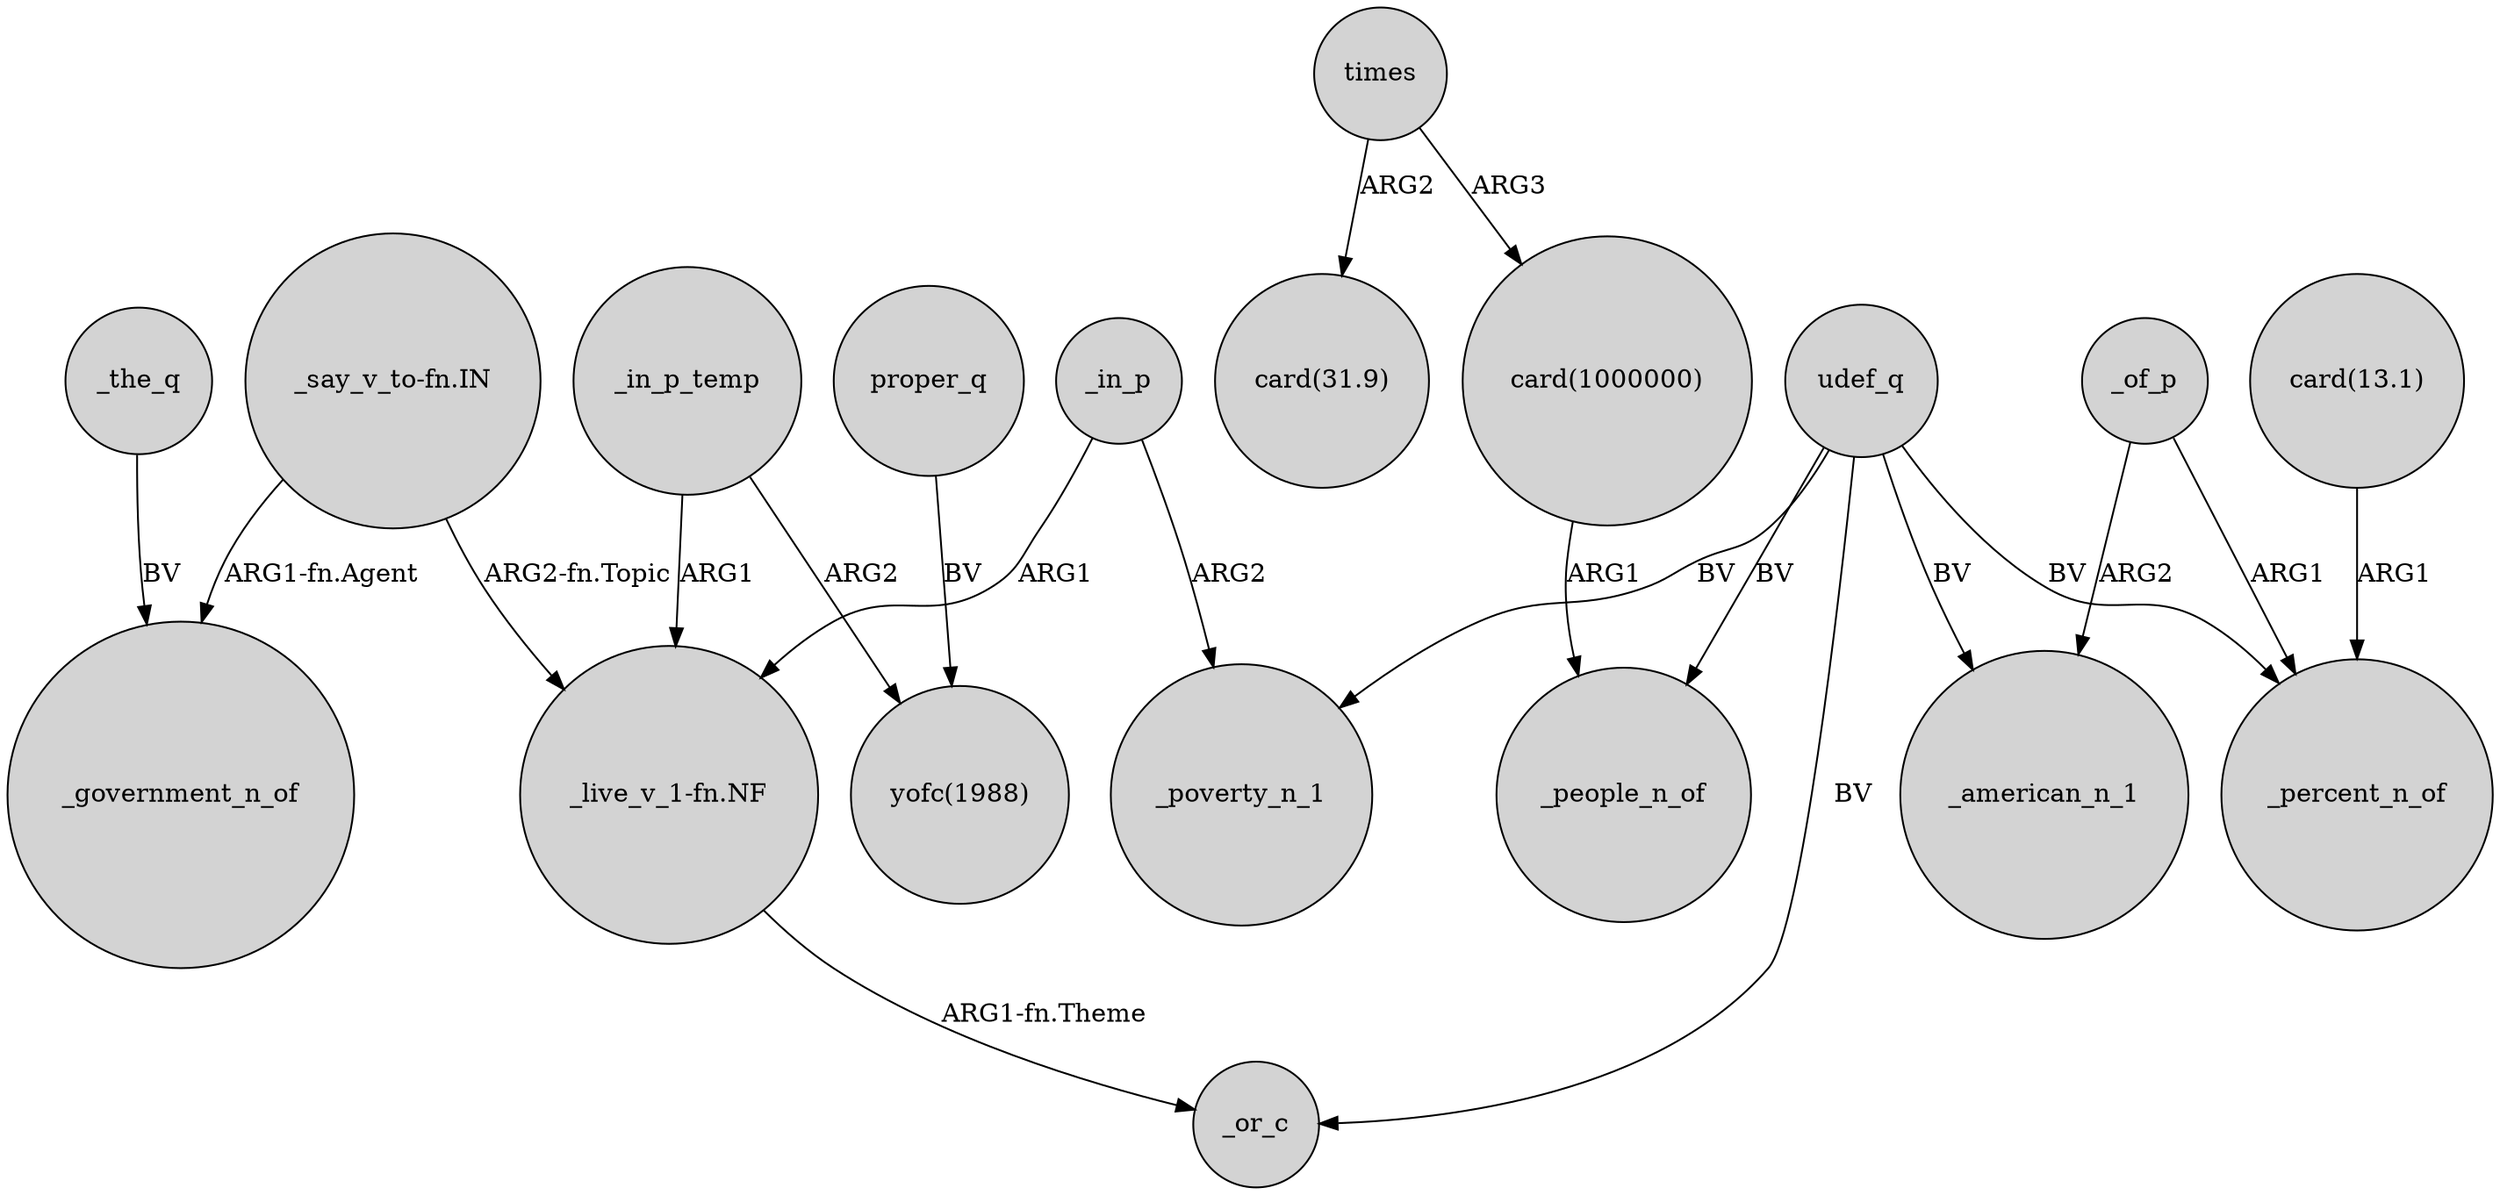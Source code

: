 digraph {
	node [shape=circle style=filled]
	"_say_v_to-fn.IN" -> "_live_v_1-fn.NF" [label="ARG2-fn.Topic"]
	_in_p -> "_live_v_1-fn.NF" [label=ARG1]
	"card(1000000)" -> _people_n_of [label=ARG1]
	udef_q -> _or_c [label=BV]
	_in_p -> _poverty_n_1 [label=ARG2]
	_of_p -> _percent_n_of [label=ARG1]
	"card(13.1)" -> _percent_n_of [label=ARG1]
	udef_q -> _people_n_of [label=BV]
	udef_q -> _poverty_n_1 [label=BV]
	times -> "card(1000000)" [label=ARG3]
	proper_q -> "yofc(1988)" [label=BV]
	"_live_v_1-fn.NF" -> _or_c [label="ARG1-fn.Theme"]
	udef_q -> _american_n_1 [label=BV]
	times -> "card(31.9)" [label=ARG2]
	_the_q -> _government_n_of [label=BV]
	udef_q -> _percent_n_of [label=BV]
	_in_p_temp -> "_live_v_1-fn.NF" [label=ARG1]
	_of_p -> _american_n_1 [label=ARG2]
	_in_p_temp -> "yofc(1988)" [label=ARG2]
	"_say_v_to-fn.IN" -> _government_n_of [label="ARG1-fn.Agent"]
}
